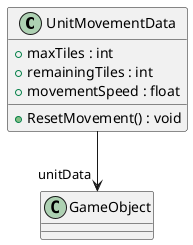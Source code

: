 @startuml
class UnitMovementData {
    + maxTiles : int
    + remainingTiles : int
    + movementSpeed : float
    + ResetMovement() : void
}
UnitMovementData --> "unitData" GameObject
@enduml
